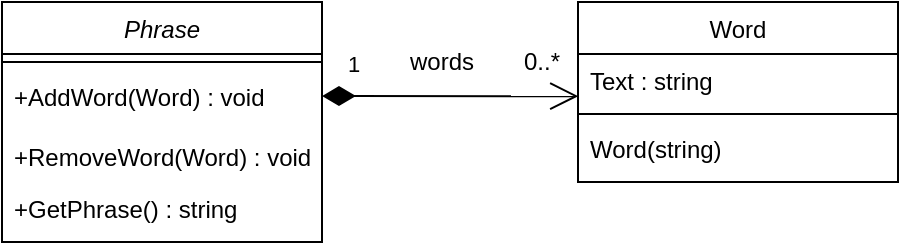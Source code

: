 <mxfile version="15.1.3" type="device"><diagram id="5-m0xnVwoZcI1vC9cTsY" name="Page-1"><mxGraphModel dx="1026" dy="634" grid="1" gridSize="10" guides="1" tooltips="1" connect="1" arrows="1" fold="1" page="1" pageScale="1" pageWidth="850" pageHeight="1100" math="0" shadow="0"><root><mxCell id="0"/><mxCell id="1" parent="0"/><mxCell id="tqg3s4oNRJxlmwsfaoSe-25" value="Phrase" style="swimlane;fontStyle=2;align=center;verticalAlign=top;childLayout=stackLayout;horizontal=1;startSize=26;horizontalStack=0;resizeParent=1;resizeLast=0;collapsible=1;marginBottom=0;rounded=0;shadow=0;strokeWidth=1;" vertex="1" parent="1"><mxGeometry x="230" y="290" width="160" height="120" as="geometry"><mxRectangle x="230" y="140" width="160" height="26" as="alternateBounds"/></mxGeometry></mxCell><mxCell id="tqg3s4oNRJxlmwsfaoSe-26" value="" style="line;html=1;strokeWidth=1;align=left;verticalAlign=middle;spacingTop=-1;spacingLeft=3;spacingRight=3;rotatable=0;labelPosition=right;points=[];portConstraint=eastwest;" vertex="1" parent="tqg3s4oNRJxlmwsfaoSe-25"><mxGeometry y="26" width="160" height="8" as="geometry"/></mxCell><mxCell id="tqg3s4oNRJxlmwsfaoSe-27" value="+AddWord(Word) : void" style="text;align=left;verticalAlign=top;spacingLeft=4;spacingRight=4;overflow=hidden;rotatable=0;points=[[0,0.5],[1,0.5]];portConstraint=eastwest;" vertex="1" parent="tqg3s4oNRJxlmwsfaoSe-25"><mxGeometry y="34" width="160" height="26" as="geometry"/></mxCell><mxCell id="tqg3s4oNRJxlmwsfaoSe-28" value="Word" style="swimlane;fontStyle=0;align=center;verticalAlign=top;childLayout=stackLayout;horizontal=1;startSize=26;horizontalStack=0;resizeParent=1;resizeLast=0;collapsible=1;marginBottom=0;rounded=0;shadow=0;strokeWidth=1;" vertex="1" parent="1"><mxGeometry x="518" y="290" width="160" height="90" as="geometry"><mxRectangle x="550" y="140" width="160" height="26" as="alternateBounds"/></mxGeometry></mxCell><mxCell id="tqg3s4oNRJxlmwsfaoSe-29" value="Text : string" style="text;align=left;verticalAlign=top;spacingLeft=4;spacingRight=4;overflow=hidden;rotatable=0;points=[[0,0.5],[1,0.5]];portConstraint=eastwest;" vertex="1" parent="tqg3s4oNRJxlmwsfaoSe-28"><mxGeometry y="26" width="160" height="26" as="geometry"/></mxCell><mxCell id="tqg3s4oNRJxlmwsfaoSe-30" value="" style="line;html=1;strokeWidth=1;align=left;verticalAlign=middle;spacingTop=-1;spacingLeft=3;spacingRight=3;rotatable=0;labelPosition=right;points=[];portConstraint=eastwest;" vertex="1" parent="tqg3s4oNRJxlmwsfaoSe-28"><mxGeometry y="52" width="160" height="8" as="geometry"/></mxCell><mxCell id="tqg3s4oNRJxlmwsfaoSe-31" value="Word(string)" style="text;align=left;verticalAlign=top;spacingLeft=4;spacingRight=4;overflow=hidden;rotatable=0;points=[[0,0.5],[1,0.5]];portConstraint=eastwest;" vertex="1" parent="tqg3s4oNRJxlmwsfaoSe-28"><mxGeometry y="60" width="160" height="26" as="geometry"/></mxCell><mxCell id="tqg3s4oNRJxlmwsfaoSe-32" value="+RemoveWord(Word) : void" style="text;align=left;verticalAlign=top;spacingLeft=4;spacingRight=4;overflow=hidden;rotatable=0;points=[[0,0.5],[1,0.5]];portConstraint=eastwest;" vertex="1" parent="1"><mxGeometry x="230" y="354" width="160" height="26" as="geometry"/></mxCell><mxCell id="tqg3s4oNRJxlmwsfaoSe-33" value="+GetPhrase() : string" style="text;align=left;verticalAlign=top;spacingLeft=4;spacingRight=4;overflow=hidden;rotatable=0;points=[[0,0.5],[1,0.5]];portConstraint=eastwest;" vertex="1" parent="1"><mxGeometry x="230" y="380" width="160" height="26" as="geometry"/></mxCell><mxCell id="tqg3s4oNRJxlmwsfaoSe-34" value="0..*" style="text;html=1;strokeColor=none;fillColor=none;align=center;verticalAlign=middle;whiteSpace=wrap;rounded=0;" vertex="1" parent="1"><mxGeometry x="490" y="310" width="20" height="20" as="geometry"/></mxCell><mxCell id="tqg3s4oNRJxlmwsfaoSe-35" value="1" style="endArrow=open;html=1;endSize=12;startArrow=diamondThin;startSize=14;startFill=1;align=left;verticalAlign=bottom;entryX=0.001;entryY=0.811;entryDx=0;entryDy=0;exitX=1;exitY=0.5;exitDx=0;exitDy=0;entryPerimeter=0;" edge="1" parent="1" source="tqg3s4oNRJxlmwsfaoSe-27" target="tqg3s4oNRJxlmwsfaoSe-29"><mxGeometry x="-0.837" y="7" relative="1" as="geometry"><mxPoint x="450" y="270" as="sourcePoint"/><mxPoint x="560" y="270" as="targetPoint"/><mxPoint as="offset"/></mxGeometry></mxCell><mxCell id="tqg3s4oNRJxlmwsfaoSe-36" value="words" style="text;html=1;strokeColor=none;fillColor=none;align=center;verticalAlign=middle;whiteSpace=wrap;rounded=0;" vertex="1" parent="1"><mxGeometry x="430" y="310" width="40" height="20" as="geometry"/></mxCell></root></mxGraphModel></diagram></mxfile>